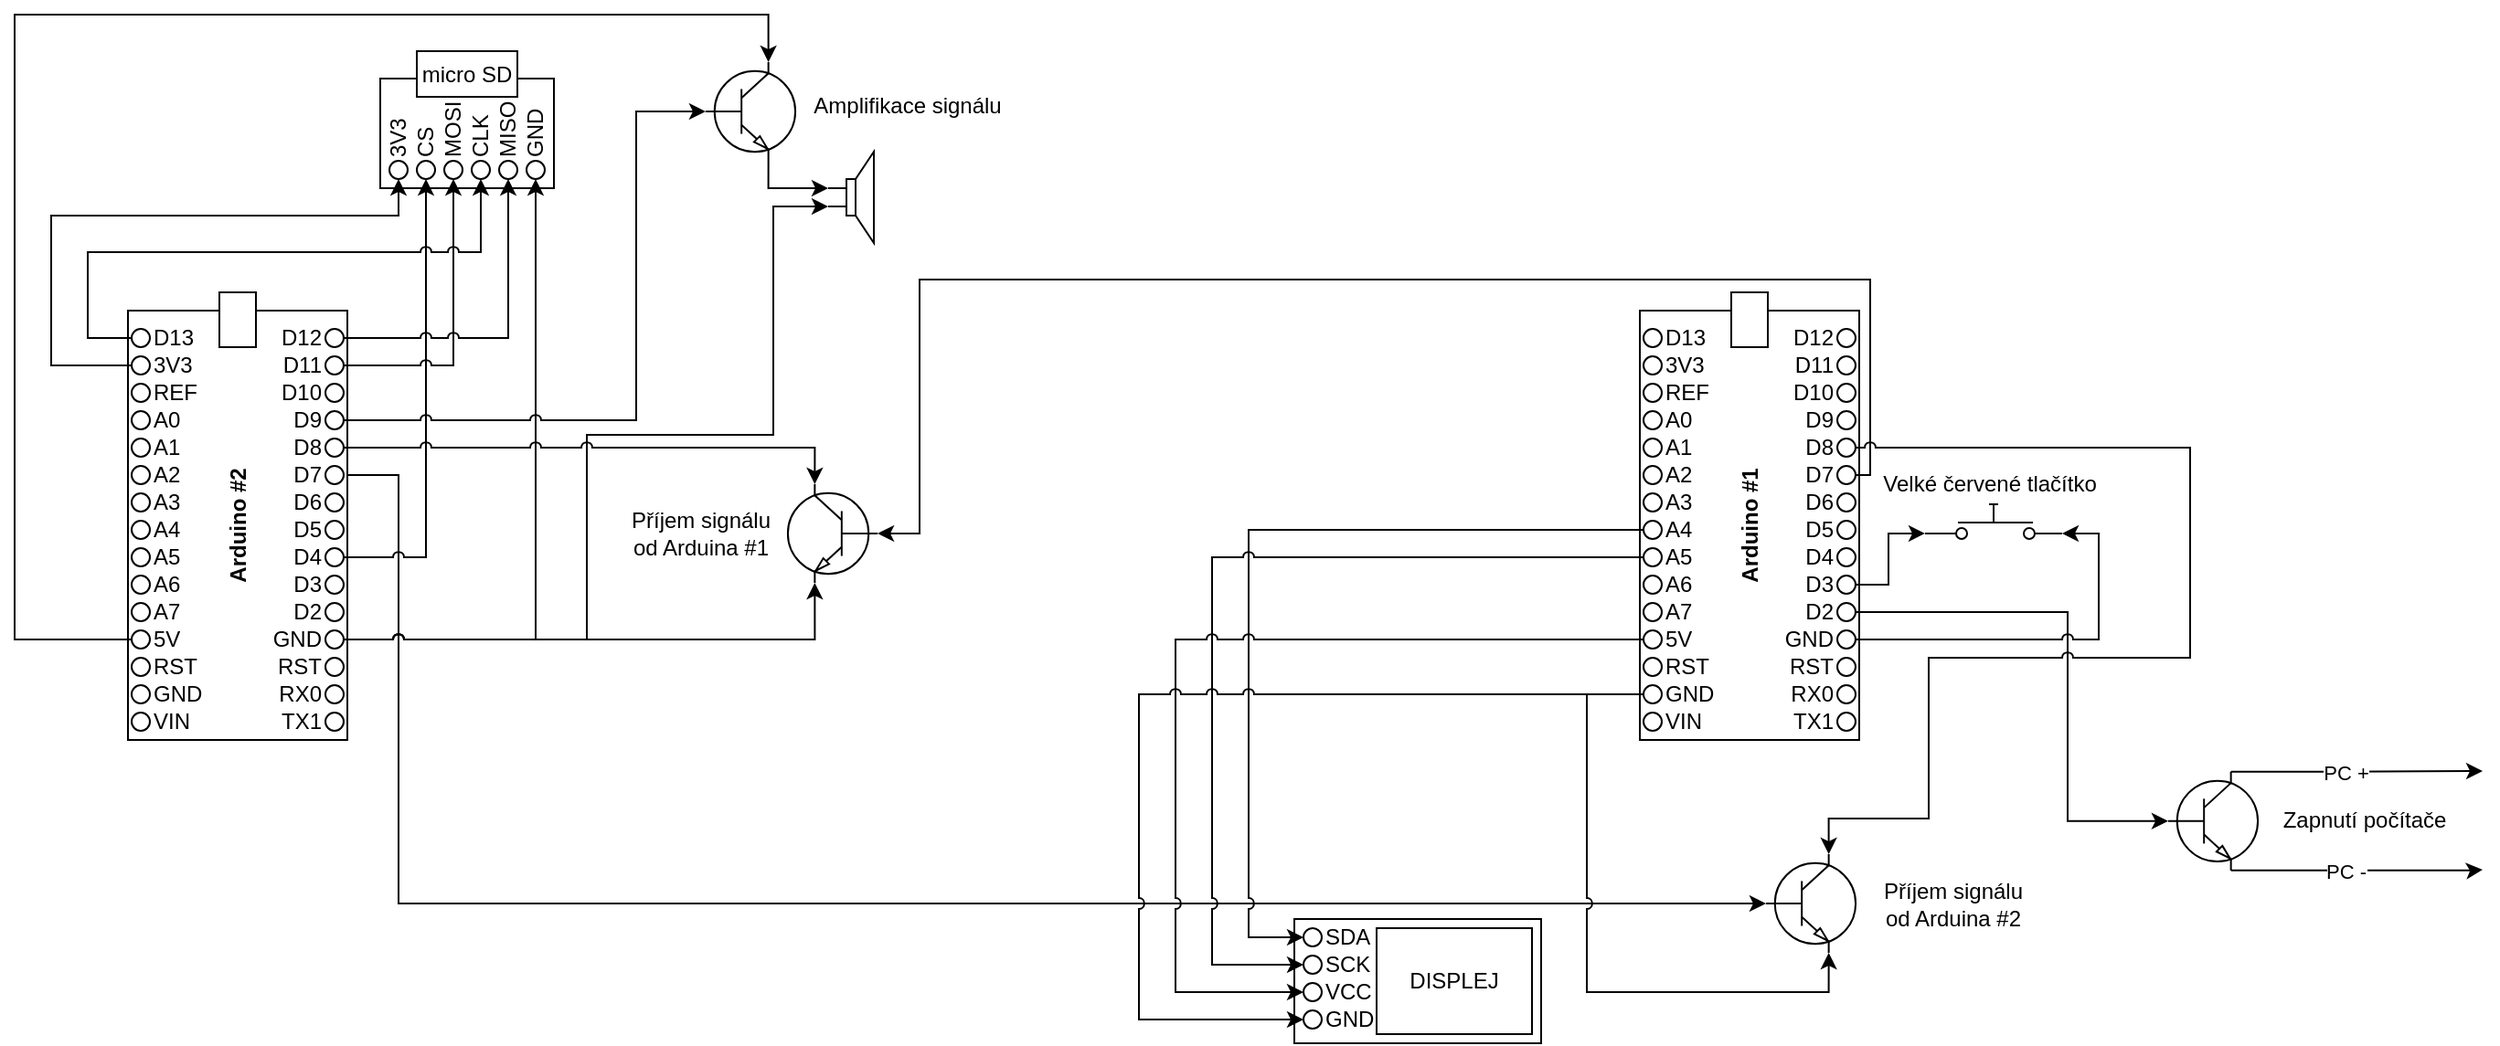 <mxfile version="12.9.13" type="device"><diagram id="M5G73E9ye9uHTvLWU09_" name="Page-1"><mxGraphModel dx="1301" dy="271" grid="1" gridSize="5" guides="1" tooltips="1" connect="1" arrows="1" fold="1" page="1" pageScale="1" pageWidth="827" pageHeight="1169" math="0" shadow="0"><root><mxCell id="0"/><mxCell id="1" parent="0"/><mxCell id="-SGERGfwGvuziSjDcO0I-179" style="edgeStyle=orthogonalEdgeStyle;rounded=0;jumpStyle=arc;orthogonalLoop=1;jettySize=auto;html=1;entryX=0;entryY=0.5;entryDx=0;entryDy=0;entryPerimeter=0;" edge="1" parent="1" source="-SGERGfwGvuziSjDcO0I-124" target="-SGERGfwGvuziSjDcO0I-156"><mxGeometry relative="1" as="geometry"><Array as="points"><mxPoint x="-325" y="562"/><mxPoint x="-325" y="797"/></Array></mxGeometry></mxCell><mxCell id="-SGERGfwGvuziSjDcO0I-184" style="edgeStyle=orthogonalEdgeStyle;rounded=0;jumpStyle=arc;orthogonalLoop=1;jettySize=auto;html=1;entryX=0;entryY=0.6;entryDx=0;entryDy=0;entryPerimeter=0;" edge="1" parent="1" source="-SGERGfwGvuziSjDcO0I-131" target="-SGERGfwGvuziSjDcO0I-180"><mxGeometry relative="1" as="geometry"><Array as="points"><mxPoint x="-222" y="652"/><mxPoint x="-222" y="540"/><mxPoint x="-120" y="540"/><mxPoint x="-120" y="415"/></Array></mxGeometry></mxCell><mxCell id="-SGERGfwGvuziSjDcO0I-1" value="" style="rounded=0;whiteSpace=wrap;html=1;" vertex="1" parent="1"><mxGeometry x="354" y="472" width="120" height="235" as="geometry"/></mxCell><mxCell id="-SGERGfwGvuziSjDcO0I-6" value="D12" style="ellipse;whiteSpace=wrap;html=1;spacingRight=10;spacingLeft=0;align=right;" vertex="1" parent="1"><mxGeometry x="462" y="482" width="10" height="10" as="geometry"/></mxCell><mxCell id="-SGERGfwGvuziSjDcO0I-8" value="" style="rounded=0;whiteSpace=wrap;html=1;" vertex="1" parent="1"><mxGeometry x="404" y="462" width="20" height="30" as="geometry"/></mxCell><mxCell id="-SGERGfwGvuziSjDcO0I-14" value="D11" style="ellipse;whiteSpace=wrap;html=1;spacingRight=10;spacingLeft=0;align=right;" vertex="1" parent="1"><mxGeometry x="462" y="497" width="10" height="10" as="geometry"/></mxCell><mxCell id="-SGERGfwGvuziSjDcO0I-17" value="D10" style="ellipse;whiteSpace=wrap;html=1;spacingRight=10;spacingLeft=0;align=right;" vertex="1" parent="1"><mxGeometry x="462" y="512" width="10" height="10" as="geometry"/></mxCell><mxCell id="-SGERGfwGvuziSjDcO0I-19" value="D9" style="ellipse;whiteSpace=wrap;html=1;spacingRight=10;spacingLeft=0;align=right;" vertex="1" parent="1"><mxGeometry x="462" y="527" width="10" height="10" as="geometry"/></mxCell><mxCell id="-SGERGfwGvuziSjDcO0I-22" value="D8" style="ellipse;whiteSpace=wrap;html=1;spacingRight=10;spacingLeft=0;align=right;" vertex="1" parent="1"><mxGeometry x="462" y="542" width="10" height="10" as="geometry"/></mxCell><mxCell id="-SGERGfwGvuziSjDcO0I-23" value="D7" style="ellipse;whiteSpace=wrap;html=1;spacingRight=10;spacingLeft=0;align=right;" vertex="1" parent="1"><mxGeometry x="462" y="557" width="10" height="10" as="geometry"/></mxCell><mxCell id="-SGERGfwGvuziSjDcO0I-24" value="&lt;span style=&quot;font-family: &amp;#34;helvetica&amp;#34; ; font-size: 12px ; font-style: normal ; letter-spacing: normal ; text-indent: 0px ; text-transform: none ; word-spacing: 0px ; float: none ; display: inline&quot;&gt;Arduino #1&lt;br&gt;&lt;/span&gt;" style="text;whiteSpace=wrap;html=1;rotation=-90;align=center;verticalAlign=middle;fontStyle=1" vertex="1" parent="1"><mxGeometry x="369" y="577" width="90" height="25" as="geometry"/></mxCell><mxCell id="-SGERGfwGvuziSjDcO0I-25" value="D6" style="ellipse;whiteSpace=wrap;html=1;spacingRight=10;spacingLeft=0;align=right;" vertex="1" parent="1"><mxGeometry x="462" y="572" width="10" height="10" as="geometry"/></mxCell><mxCell id="-SGERGfwGvuziSjDcO0I-26" value="D5" style="ellipse;whiteSpace=wrap;html=1;spacingRight=10;spacingLeft=0;align=right;" vertex="1" parent="1"><mxGeometry x="462" y="587" width="10" height="10" as="geometry"/></mxCell><mxCell id="-SGERGfwGvuziSjDcO0I-27" value="D4" style="ellipse;whiteSpace=wrap;html=1;spacingRight=10;spacingLeft=0;align=right;" vertex="1" parent="1"><mxGeometry x="462" y="602" width="10" height="10" as="geometry"/></mxCell><mxCell id="-SGERGfwGvuziSjDcO0I-85" style="edgeStyle=orthogonalEdgeStyle;rounded=0;orthogonalLoop=1;jettySize=auto;html=1;entryX=0;entryY=0.84;entryDx=0;entryDy=0;entryPerimeter=0;" edge="1" parent="1" source="-SGERGfwGvuziSjDcO0I-29" target="-SGERGfwGvuziSjDcO0I-86"><mxGeometry relative="1" as="geometry"><mxPoint x="510" y="595" as="targetPoint"/><Array as="points"><mxPoint x="490" y="622"/><mxPoint x="490" y="594"/></Array></mxGeometry></mxCell><mxCell id="-SGERGfwGvuziSjDcO0I-29" value="D3" style="ellipse;whiteSpace=wrap;html=1;spacingRight=10;spacingLeft=0;align=right;" vertex="1" parent="1"><mxGeometry x="462" y="617" width="10" height="10" as="geometry"/></mxCell><mxCell id="-SGERGfwGvuziSjDcO0I-84" style="edgeStyle=orthogonalEdgeStyle;rounded=0;orthogonalLoop=1;jettySize=auto;html=1;entryX=0;entryY=0.5;entryDx=0;entryDy=0;entryPerimeter=0;labelBorderColor=#000000;jumpStyle=arc;" edge="1" parent="1" source="-SGERGfwGvuziSjDcO0I-30" target="-SGERGfwGvuziSjDcO0I-77"><mxGeometry relative="1" as="geometry"><Array as="points"><mxPoint x="588" y="637"/><mxPoint x="588" y="752"/></Array></mxGeometry></mxCell><mxCell id="-SGERGfwGvuziSjDcO0I-30" value="D2" style="ellipse;whiteSpace=wrap;html=1;spacingRight=10;spacingLeft=0;align=right;" vertex="1" parent="1"><mxGeometry x="462" y="632" width="10" height="10" as="geometry"/></mxCell><mxCell id="-SGERGfwGvuziSjDcO0I-87" style="edgeStyle=orthogonalEdgeStyle;rounded=0;orthogonalLoop=1;jettySize=auto;html=1;entryX=1;entryY=0.84;entryDx=0;entryDy=0;entryPerimeter=0;jumpStyle=arc;" edge="1" parent="1" source="-SGERGfwGvuziSjDcO0I-31" target="-SGERGfwGvuziSjDcO0I-86"><mxGeometry relative="1" as="geometry"/></mxCell><mxCell id="-SGERGfwGvuziSjDcO0I-31" value="GND" style="ellipse;whiteSpace=wrap;html=1;spacingRight=10;spacingLeft=0;align=right;" vertex="1" parent="1"><mxGeometry x="462" y="647" width="10" height="10" as="geometry"/></mxCell><mxCell id="-SGERGfwGvuziSjDcO0I-32" value="RST" style="ellipse;whiteSpace=wrap;html=1;spacingRight=10;spacingLeft=0;align=right;" vertex="1" parent="1"><mxGeometry x="462" y="662" width="10" height="10" as="geometry"/></mxCell><mxCell id="-SGERGfwGvuziSjDcO0I-33" value="RX0" style="ellipse;whiteSpace=wrap;html=1;spacingRight=10;spacingLeft=0;align=right;" vertex="1" parent="1"><mxGeometry x="462" y="677" width="10" height="10" as="geometry"/></mxCell><mxCell id="-SGERGfwGvuziSjDcO0I-34" value="TX1" style="ellipse;whiteSpace=wrap;html=1;spacingRight=10;spacingLeft=0;align=right;" vertex="1" parent="1"><mxGeometry x="462" y="692" width="10" height="10" as="geometry"/></mxCell><mxCell id="-SGERGfwGvuziSjDcO0I-35" value="D13" style="ellipse;whiteSpace=wrap;html=1;spacingRight=0;spacingLeft=10;align=left;" vertex="1" parent="1"><mxGeometry x="356" y="482" width="10" height="10" as="geometry"/></mxCell><mxCell id="-SGERGfwGvuziSjDcO0I-37" value="3V3" style="ellipse;whiteSpace=wrap;html=1;spacingRight=0;spacingLeft=10;align=left;" vertex="1" parent="1"><mxGeometry x="356" y="497" width="10" height="10" as="geometry"/></mxCell><mxCell id="-SGERGfwGvuziSjDcO0I-38" value="REF" style="ellipse;whiteSpace=wrap;html=1;spacingRight=0;spacingLeft=10;align=left;" vertex="1" parent="1"><mxGeometry x="356" y="512" width="10" height="10" as="geometry"/></mxCell><mxCell id="-SGERGfwGvuziSjDcO0I-39" value="A0" style="ellipse;whiteSpace=wrap;html=1;spacingRight=0;spacingLeft=10;align=left;" vertex="1" parent="1"><mxGeometry x="356" y="527" width="10" height="10" as="geometry"/></mxCell><mxCell id="-SGERGfwGvuziSjDcO0I-40" value="A1" style="ellipse;whiteSpace=wrap;html=1;spacingRight=0;spacingLeft=10;align=left;" vertex="1" parent="1"><mxGeometry x="356" y="542" width="10" height="10" as="geometry"/></mxCell><mxCell id="-SGERGfwGvuziSjDcO0I-41" value="A2" style="ellipse;whiteSpace=wrap;html=1;spacingRight=0;spacingLeft=10;align=left;" vertex="1" parent="1"><mxGeometry x="356" y="557" width="10" height="10" as="geometry"/></mxCell><mxCell id="-SGERGfwGvuziSjDcO0I-42" value="A3" style="ellipse;whiteSpace=wrap;html=1;spacingRight=0;spacingLeft=10;align=left;" vertex="1" parent="1"><mxGeometry x="356" y="572" width="10" height="10" as="geometry"/></mxCell><mxCell id="-SGERGfwGvuziSjDcO0I-43" value="A4" style="ellipse;whiteSpace=wrap;html=1;spacingRight=0;spacingLeft=10;align=left;" vertex="1" parent="1"><mxGeometry x="356" y="587" width="10" height="10" as="geometry"/></mxCell><mxCell id="-SGERGfwGvuziSjDcO0I-44" value="A5" style="ellipse;whiteSpace=wrap;html=1;spacingRight=0;spacingLeft=10;align=left;" vertex="1" parent="1"><mxGeometry x="356" y="602" width="10" height="10" as="geometry"/></mxCell><mxCell id="-SGERGfwGvuziSjDcO0I-45" value="A6" style="ellipse;whiteSpace=wrap;html=1;spacingRight=0;spacingLeft=10;align=left;" vertex="1" parent="1"><mxGeometry x="356" y="617" width="10" height="10" as="geometry"/></mxCell><mxCell id="-SGERGfwGvuziSjDcO0I-46" value="A7" style="ellipse;whiteSpace=wrap;html=1;spacingRight=0;spacingLeft=10;align=left;" vertex="1" parent="1"><mxGeometry x="356" y="632" width="10" height="10" as="geometry"/></mxCell><mxCell id="-SGERGfwGvuziSjDcO0I-47" value="5V" style="ellipse;whiteSpace=wrap;html=1;spacingRight=0;spacingLeft=10;align=left;" vertex="1" parent="1"><mxGeometry x="356" y="647" width="10" height="10" as="geometry"/></mxCell><mxCell id="-SGERGfwGvuziSjDcO0I-48" value="RST" style="ellipse;whiteSpace=wrap;html=1;spacingRight=0;spacingLeft=10;align=left;" vertex="1" parent="1"><mxGeometry x="356" y="662" width="10" height="10" as="geometry"/></mxCell><mxCell id="-SGERGfwGvuziSjDcO0I-159" style="edgeStyle=orthogonalEdgeStyle;rounded=0;jumpStyle=arc;orthogonalLoop=1;jettySize=auto;html=1;entryX=0.7;entryY=1;entryDx=0;entryDy=0;entryPerimeter=0;" edge="1" parent="1" source="-SGERGfwGvuziSjDcO0I-49" target="-SGERGfwGvuziSjDcO0I-156"><mxGeometry relative="1" as="geometry"><Array as="points"><mxPoint x="325" y="682"/><mxPoint x="325" y="845"/><mxPoint x="457" y="845"/></Array></mxGeometry></mxCell><mxCell id="-SGERGfwGvuziSjDcO0I-49" value="GND" style="ellipse;whiteSpace=wrap;html=1;spacingRight=0;spacingLeft=10;align=left;" vertex="1" parent="1"><mxGeometry x="356" y="677" width="10" height="10" as="geometry"/></mxCell><mxCell id="-SGERGfwGvuziSjDcO0I-50" value="VIN" style="ellipse;whiteSpace=wrap;html=1;spacingRight=0;spacingLeft=10;align=left;" vertex="1" parent="1"><mxGeometry x="356" y="692" width="10" height="10" as="geometry"/></mxCell><mxCell id="-SGERGfwGvuziSjDcO0I-52" value="" style="rounded=0;whiteSpace=wrap;html=1;align=left;" vertex="1" parent="1"><mxGeometry x="165" y="805" width="135" height="68" as="geometry"/></mxCell><mxCell id="-SGERGfwGvuziSjDcO0I-53" value="DISPLEJ" style="rounded=0;whiteSpace=wrap;html=1;align=center;" vertex="1" parent="1"><mxGeometry x="210" y="810" width="85" height="58" as="geometry"/></mxCell><mxCell id="-SGERGfwGvuziSjDcO0I-54" value="SDA" style="ellipse;whiteSpace=wrap;html=1;spacingRight=0;spacingLeft=10;align=left;" vertex="1" parent="1"><mxGeometry x="170" y="810" width="10" height="10" as="geometry"/></mxCell><mxCell id="-SGERGfwGvuziSjDcO0I-56" value="SCK" style="ellipse;whiteSpace=wrap;html=1;spacingRight=0;spacingLeft=10;align=left;" vertex="1" parent="1"><mxGeometry x="170" y="825" width="10" height="10" as="geometry"/></mxCell><mxCell id="-SGERGfwGvuziSjDcO0I-57" value="VCC" style="ellipse;whiteSpace=wrap;html=1;spacingRight=0;spacingLeft=10;align=left;" vertex="1" parent="1"><mxGeometry x="170" y="840" width="10" height="10" as="geometry"/></mxCell><mxCell id="-SGERGfwGvuziSjDcO0I-58" value="GND" style="ellipse;whiteSpace=wrap;html=1;spacingRight=0;spacingLeft=10;align=left;" vertex="1" parent="1"><mxGeometry x="170" y="855" width="10" height="10" as="geometry"/></mxCell><mxCell id="-SGERGfwGvuziSjDcO0I-63" style="edgeStyle=orthogonalEdgeStyle;rounded=0;orthogonalLoop=1;jettySize=auto;html=1;entryX=0;entryY=0.5;entryDx=0;entryDy=0;jumpStyle=arc;" edge="1" parent="1" source="-SGERGfwGvuziSjDcO0I-43" target="-SGERGfwGvuziSjDcO0I-54"><mxGeometry relative="1" as="geometry"><Array as="points"><mxPoint x="140" y="592"/><mxPoint x="140" y="815"/></Array></mxGeometry></mxCell><mxCell id="-SGERGfwGvuziSjDcO0I-64" style="edgeStyle=orthogonalEdgeStyle;rounded=0;orthogonalLoop=1;jettySize=auto;html=1;entryX=0;entryY=0.5;entryDx=0;entryDy=0;jumpStyle=arc;" edge="1" parent="1" source="-SGERGfwGvuziSjDcO0I-44" target="-SGERGfwGvuziSjDcO0I-56"><mxGeometry relative="1" as="geometry"><Array as="points"><mxPoint x="120" y="607"/><mxPoint x="120" y="830"/></Array></mxGeometry></mxCell><mxCell id="-SGERGfwGvuziSjDcO0I-65" style="edgeStyle=orthogonalEdgeStyle;rounded=0;orthogonalLoop=1;jettySize=auto;html=1;entryX=0;entryY=0.5;entryDx=0;entryDy=0;jumpStyle=arc;" edge="1" parent="1" source="-SGERGfwGvuziSjDcO0I-47" target="-SGERGfwGvuziSjDcO0I-57"><mxGeometry relative="1" as="geometry"><Array as="points"><mxPoint x="100" y="652"/><mxPoint x="100" y="845"/></Array></mxGeometry></mxCell><mxCell id="-SGERGfwGvuziSjDcO0I-66" style="edgeStyle=orthogonalEdgeStyle;rounded=0;orthogonalLoop=1;jettySize=auto;html=1;exitX=0;exitY=0.5;exitDx=0;exitDy=0;entryX=0;entryY=0.5;entryDx=0;entryDy=0;jumpStyle=arc;" edge="1" parent="1" source="-SGERGfwGvuziSjDcO0I-49" target="-SGERGfwGvuziSjDcO0I-58"><mxGeometry relative="1" as="geometry"><Array as="points"><mxPoint x="80" y="682"/><mxPoint x="80" y="860"/></Array></mxGeometry></mxCell><mxCell id="-SGERGfwGvuziSjDcO0I-79" style="edgeStyle=orthogonalEdgeStyle;rounded=0;orthogonalLoop=1;jettySize=auto;html=1;exitX=0.7;exitY=0;exitDx=0;exitDy=0;exitPerimeter=0;" edge="1" parent="1" source="-SGERGfwGvuziSjDcO0I-77"><mxGeometry relative="1" as="geometry"><mxPoint x="815" y="724" as="targetPoint"/><Array as="points"><mxPoint x="735" y="724.43"/><mxPoint x="735" y="724.43"/></Array></mxGeometry></mxCell><mxCell id="-SGERGfwGvuziSjDcO0I-81" value="PC +" style="edgeLabel;html=1;align=center;verticalAlign=middle;resizable=0;points=[];" vertex="1" connectable="0" parent="-SGERGfwGvuziSjDcO0I-79"><mxGeometry x="-0.095" y="1" relative="1" as="geometry"><mxPoint x="0.18" y="1" as="offset"/></mxGeometry></mxCell><mxCell id="-SGERGfwGvuziSjDcO0I-77" value="" style="verticalLabelPosition=bottom;shadow=0;dashed=0;align=center;html=1;verticalAlign=top;shape=mxgraph.electrical.transistors.npn_transistor_1;" vertex="1" parent="1"><mxGeometry x="620" y="724.43" width="95" height="54" as="geometry"/></mxCell><mxCell id="-SGERGfwGvuziSjDcO0I-80" style="edgeStyle=orthogonalEdgeStyle;rounded=0;orthogonalLoop=1;jettySize=auto;html=1;exitX=0.7;exitY=1;exitDx=0;exitDy=0;exitPerimeter=0;" edge="1" parent="1" source="-SGERGfwGvuziSjDcO0I-77"><mxGeometry relative="1" as="geometry"><mxPoint x="815" y="778" as="targetPoint"/><mxPoint x="679.998" y="778.43" as="sourcePoint"/><Array as="points"><mxPoint x="810" y="778"/></Array></mxGeometry></mxCell><mxCell id="-SGERGfwGvuziSjDcO0I-82" value="PC -" style="edgeLabel;html=1;align=center;verticalAlign=middle;resizable=0;points=[];" vertex="1" connectable="0" parent="-SGERGfwGvuziSjDcO0I-80"><mxGeometry x="0.16" y="-1" relative="1" as="geometry"><mxPoint x="-17.32" y="-0.98" as="offset"/></mxGeometry></mxCell><mxCell id="-SGERGfwGvuziSjDcO0I-86" value="" style="pointerEvents=1;verticalLabelPosition=bottom;shadow=0;dashed=0;align=center;html=1;verticalAlign=top;shape=mxgraph.electrical.electro-mechanical.push_switch_no;" vertex="1" parent="1"><mxGeometry x="510" y="578" width="75" height="19" as="geometry"/></mxCell><mxCell id="-SGERGfwGvuziSjDcO0I-88" value="Velké červené tlačítko" style="text;html=1;align=center;verticalAlign=middle;resizable=0;points=[];autosize=1;" vertex="1" parent="1"><mxGeometry x="480" y="557" width="130" height="20" as="geometry"/></mxCell><mxCell id="-SGERGfwGvuziSjDcO0I-117" value="" style="rounded=0;whiteSpace=wrap;html=1;" vertex="1" parent="1"><mxGeometry x="-473" y="472" width="120" height="235" as="geometry"/></mxCell><mxCell id="-SGERGfwGvuziSjDcO0I-118" value="D12" style="ellipse;whiteSpace=wrap;html=1;spacingRight=10;spacingLeft=0;align=right;" vertex="1" parent="1"><mxGeometry x="-365" y="482" width="10" height="10" as="geometry"/></mxCell><mxCell id="-SGERGfwGvuziSjDcO0I-119" value="" style="rounded=0;whiteSpace=wrap;html=1;" vertex="1" parent="1"><mxGeometry x="-423" y="462" width="20" height="30" as="geometry"/></mxCell><mxCell id="-SGERGfwGvuziSjDcO0I-120" value="D11" style="ellipse;whiteSpace=wrap;html=1;spacingRight=10;spacingLeft=0;align=right;" vertex="1" parent="1"><mxGeometry x="-365" y="497" width="10" height="10" as="geometry"/></mxCell><mxCell id="-SGERGfwGvuziSjDcO0I-121" value="D10" style="ellipse;whiteSpace=wrap;html=1;spacingRight=10;spacingLeft=0;align=right;" vertex="1" parent="1"><mxGeometry x="-365" y="512" width="10" height="10" as="geometry"/></mxCell><mxCell id="-SGERGfwGvuziSjDcO0I-122" value="D9" style="ellipse;whiteSpace=wrap;html=1;spacingRight=10;spacingLeft=0;align=right;" vertex="1" parent="1"><mxGeometry x="-365" y="527" width="10" height="10" as="geometry"/></mxCell><mxCell id="-SGERGfwGvuziSjDcO0I-123" value="D8" style="ellipse;whiteSpace=wrap;html=1;spacingRight=10;spacingLeft=0;align=right;" vertex="1" parent="1"><mxGeometry x="-365" y="542" width="10" height="10" as="geometry"/></mxCell><mxCell id="-SGERGfwGvuziSjDcO0I-124" value="D7" style="ellipse;whiteSpace=wrap;html=1;spacingRight=10;spacingLeft=0;align=right;" vertex="1" parent="1"><mxGeometry x="-365" y="557" width="10" height="10" as="geometry"/></mxCell><mxCell id="-SGERGfwGvuziSjDcO0I-125" value="&lt;span style=&quot;font-family: &amp;#34;helvetica&amp;#34; ; font-size: 12px ; font-style: normal ; letter-spacing: normal ; text-indent: 0px ; text-transform: none ; word-spacing: 0px ; float: none ; display: inline&quot;&gt;Arduino #2&lt;br&gt;&lt;/span&gt;" style="text;whiteSpace=wrap;html=1;rotation=-90;align=center;verticalAlign=middle;fontStyle=1" vertex="1" parent="1"><mxGeometry x="-458" y="577" width="90" height="25" as="geometry"/></mxCell><mxCell id="-SGERGfwGvuziSjDcO0I-126" value="D6" style="ellipse;whiteSpace=wrap;html=1;spacingRight=10;spacingLeft=0;align=right;" vertex="1" parent="1"><mxGeometry x="-365" y="572" width="10" height="10" as="geometry"/></mxCell><mxCell id="-SGERGfwGvuziSjDcO0I-127" value="D5" style="ellipse;whiteSpace=wrap;html=1;spacingRight=10;spacingLeft=0;align=right;" vertex="1" parent="1"><mxGeometry x="-365" y="587" width="10" height="10" as="geometry"/></mxCell><mxCell id="-SGERGfwGvuziSjDcO0I-128" value="D4" style="ellipse;whiteSpace=wrap;html=1;spacingRight=10;spacingLeft=0;align=right;" vertex="1" parent="1"><mxGeometry x="-365" y="602" width="10" height="10" as="geometry"/></mxCell><mxCell id="-SGERGfwGvuziSjDcO0I-129" value="D3" style="ellipse;whiteSpace=wrap;html=1;spacingRight=10;spacingLeft=0;align=right;" vertex="1" parent="1"><mxGeometry x="-365" y="617" width="10" height="10" as="geometry"/></mxCell><mxCell id="-SGERGfwGvuziSjDcO0I-130" value="D2" style="ellipse;whiteSpace=wrap;html=1;spacingRight=10;spacingLeft=0;align=right;" vertex="1" parent="1"><mxGeometry x="-365" y="632" width="10" height="10" as="geometry"/></mxCell><mxCell id="-SGERGfwGvuziSjDcO0I-131" value="GND" style="ellipse;whiteSpace=wrap;html=1;spacingRight=10;spacingLeft=0;align=right;" vertex="1" parent="1"><mxGeometry x="-365" y="647" width="10" height="10" as="geometry"/></mxCell><mxCell id="-SGERGfwGvuziSjDcO0I-132" value="RST" style="ellipse;whiteSpace=wrap;html=1;spacingRight=10;spacingLeft=0;align=right;" vertex="1" parent="1"><mxGeometry x="-365" y="662" width="10" height="10" as="geometry"/></mxCell><mxCell id="-SGERGfwGvuziSjDcO0I-133" value="RX0" style="ellipse;whiteSpace=wrap;html=1;spacingRight=10;spacingLeft=0;align=right;" vertex="1" parent="1"><mxGeometry x="-365" y="677" width="10" height="10" as="geometry"/></mxCell><mxCell id="-SGERGfwGvuziSjDcO0I-134" value="TX1" style="ellipse;whiteSpace=wrap;html=1;spacingRight=10;spacingLeft=0;align=right;" vertex="1" parent="1"><mxGeometry x="-365" y="692" width="10" height="10" as="geometry"/></mxCell><mxCell id="-SGERGfwGvuziSjDcO0I-135" value="D13" style="ellipse;whiteSpace=wrap;html=1;spacingRight=0;spacingLeft=10;align=left;" vertex="1" parent="1"><mxGeometry x="-471" y="482" width="10" height="10" as="geometry"/></mxCell><mxCell id="-SGERGfwGvuziSjDcO0I-136" value="3V3" style="ellipse;whiteSpace=wrap;html=1;spacingRight=0;spacingLeft=10;align=left;" vertex="1" parent="1"><mxGeometry x="-471" y="497" width="10" height="10" as="geometry"/></mxCell><mxCell id="-SGERGfwGvuziSjDcO0I-137" value="REF" style="ellipse;whiteSpace=wrap;html=1;spacingRight=0;spacingLeft=10;align=left;" vertex="1" parent="1"><mxGeometry x="-471" y="512" width="10" height="10" as="geometry"/></mxCell><mxCell id="-SGERGfwGvuziSjDcO0I-138" value="A0" style="ellipse;whiteSpace=wrap;html=1;spacingRight=0;spacingLeft=10;align=left;" vertex="1" parent="1"><mxGeometry x="-471" y="527" width="10" height="10" as="geometry"/></mxCell><mxCell id="-SGERGfwGvuziSjDcO0I-139" value="A1" style="ellipse;whiteSpace=wrap;html=1;spacingRight=0;spacingLeft=10;align=left;" vertex="1" parent="1"><mxGeometry x="-471" y="542" width="10" height="10" as="geometry"/></mxCell><mxCell id="-SGERGfwGvuziSjDcO0I-140" value="A2" style="ellipse;whiteSpace=wrap;html=1;spacingRight=0;spacingLeft=10;align=left;" vertex="1" parent="1"><mxGeometry x="-471" y="557" width="10" height="10" as="geometry"/></mxCell><mxCell id="-SGERGfwGvuziSjDcO0I-141" value="A3" style="ellipse;whiteSpace=wrap;html=1;spacingRight=0;spacingLeft=10;align=left;" vertex="1" parent="1"><mxGeometry x="-471" y="572" width="10" height="10" as="geometry"/></mxCell><mxCell id="-SGERGfwGvuziSjDcO0I-142" value="A4" style="ellipse;whiteSpace=wrap;html=1;spacingRight=0;spacingLeft=10;align=left;" vertex="1" parent="1"><mxGeometry x="-471" y="587" width="10" height="10" as="geometry"/></mxCell><mxCell id="-SGERGfwGvuziSjDcO0I-143" value="A5" style="ellipse;whiteSpace=wrap;html=1;spacingRight=0;spacingLeft=10;align=left;" vertex="1" parent="1"><mxGeometry x="-471" y="602" width="10" height="10" as="geometry"/></mxCell><mxCell id="-SGERGfwGvuziSjDcO0I-144" value="A6" style="ellipse;whiteSpace=wrap;html=1;spacingRight=0;spacingLeft=10;align=left;" vertex="1" parent="1"><mxGeometry x="-471" y="617" width="10" height="10" as="geometry"/></mxCell><mxCell id="-SGERGfwGvuziSjDcO0I-145" value="A7" style="ellipse;whiteSpace=wrap;html=1;spacingRight=0;spacingLeft=10;align=left;" vertex="1" parent="1"><mxGeometry x="-471" y="632" width="10" height="10" as="geometry"/></mxCell><mxCell id="-SGERGfwGvuziSjDcO0I-178" style="edgeStyle=orthogonalEdgeStyle;rounded=0;jumpStyle=arc;orthogonalLoop=1;jettySize=auto;html=1;entryX=0.7;entryY=0;entryDx=0;entryDy=0;entryPerimeter=0;" edge="1" parent="1" source="-SGERGfwGvuziSjDcO0I-146" target="-SGERGfwGvuziSjDcO0I-176"><mxGeometry relative="1" as="geometry"><Array as="points"><mxPoint x="-535" y="652"/><mxPoint x="-535" y="310"/><mxPoint x="-123" y="310"/></Array></mxGeometry></mxCell><mxCell id="-SGERGfwGvuziSjDcO0I-146" value="5V" style="ellipse;whiteSpace=wrap;html=1;spacingRight=0;spacingLeft=10;align=left;" vertex="1" parent="1"><mxGeometry x="-471" y="647" width="10" height="10" as="geometry"/></mxCell><mxCell id="-SGERGfwGvuziSjDcO0I-147" value="RST" style="ellipse;whiteSpace=wrap;html=1;spacingRight=0;spacingLeft=10;align=left;" vertex="1" parent="1"><mxGeometry x="-471" y="662" width="10" height="10" as="geometry"/></mxCell><mxCell id="-SGERGfwGvuziSjDcO0I-148" value="GND" style="ellipse;whiteSpace=wrap;html=1;spacingRight=0;spacingLeft=10;align=left;" vertex="1" parent="1"><mxGeometry x="-471" y="677" width="10" height="10" as="geometry"/></mxCell><mxCell id="-SGERGfwGvuziSjDcO0I-149" value="VIN" style="ellipse;whiteSpace=wrap;html=1;spacingRight=0;spacingLeft=10;align=left;" vertex="1" parent="1"><mxGeometry x="-471" y="692" width="10" height="10" as="geometry"/></mxCell><mxCell id="-SGERGfwGvuziSjDcO0I-151" value="" style="verticalLabelPosition=bottom;shadow=0;dashed=0;align=center;html=1;verticalAlign=top;shape=mxgraph.electrical.transistors.npn_transistor_1;flipH=1;" vertex="1" parent="1"><mxGeometry x="-135" y="567" width="95" height="54" as="geometry"/></mxCell><mxCell id="-SGERGfwGvuziSjDcO0I-152" style="edgeStyle=orthogonalEdgeStyle;rounded=0;jumpStyle=arc;orthogonalLoop=1;jettySize=auto;html=1;" edge="1" parent="1" source="-SGERGfwGvuziSjDcO0I-23" target="-SGERGfwGvuziSjDcO0I-151"><mxGeometry relative="1" as="geometry"><Array as="points"><mxPoint x="480" y="562"/><mxPoint x="480" y="455"/><mxPoint x="-40" y="455"/><mxPoint x="-40" y="594"/></Array></mxGeometry></mxCell><mxCell id="-SGERGfwGvuziSjDcO0I-153" value="Příjem signálu&lt;br&gt;od Arduina #1" style="text;html=1;align=center;verticalAlign=middle;resizable=0;points=[];autosize=1;" vertex="1" parent="1"><mxGeometry x="-205" y="576.5" width="90" height="35" as="geometry"/></mxCell><mxCell id="-SGERGfwGvuziSjDcO0I-156" value="" style="verticalLabelPosition=bottom;shadow=0;dashed=0;align=center;html=1;verticalAlign=top;shape=mxgraph.electrical.transistors.npn_transistor_1;flipH=0;" vertex="1" parent="1"><mxGeometry x="400" y="769.5" width="95" height="54" as="geometry"/></mxCell><mxCell id="-SGERGfwGvuziSjDcO0I-157" style="edgeStyle=orthogonalEdgeStyle;rounded=0;jumpStyle=arc;orthogonalLoop=1;jettySize=auto;html=1;entryX=0.7;entryY=0;entryDx=0;entryDy=0;entryPerimeter=0;" edge="1" parent="1" source="-SGERGfwGvuziSjDcO0I-22" target="-SGERGfwGvuziSjDcO0I-156"><mxGeometry relative="1" as="geometry"><Array as="points"><mxPoint x="655" y="547"/><mxPoint x="655" y="662"/><mxPoint x="512" y="662"/><mxPoint x="512" y="750"/><mxPoint x="457" y="750"/></Array></mxGeometry></mxCell><mxCell id="-SGERGfwGvuziSjDcO0I-158" value="Příjem signálu&lt;br&gt;od Arduina #2" style="text;html=1;align=center;verticalAlign=middle;resizable=0;points=[];autosize=1;" vertex="1" parent="1"><mxGeometry x="480" y="779" width="90" height="35" as="geometry"/></mxCell><mxCell id="-SGERGfwGvuziSjDcO0I-160" value="Zapnutí počítače" style="text;html=1;align=center;verticalAlign=middle;resizable=0;points=[];autosize=1;" vertex="1" parent="1"><mxGeometry x="700" y="741.43" width="100" height="20" as="geometry"/></mxCell><mxCell id="-SGERGfwGvuziSjDcO0I-162" value="" style="rounded=0;whiteSpace=wrap;html=1;align=left;" vertex="1" parent="1"><mxGeometry x="-335" y="345.0" width="95" height="60" as="geometry"/></mxCell><mxCell id="-SGERGfwGvuziSjDcO0I-163" value="micro SD" style="rounded=0;whiteSpace=wrap;html=1;align=center;" vertex="1" parent="1"><mxGeometry x="-315" y="330.0" width="55" height="25" as="geometry"/></mxCell><mxCell id="-SGERGfwGvuziSjDcO0I-164" value="3V3&lt;br&gt;" style="ellipse;whiteSpace=wrap;html=1;spacingRight=0;spacingLeft=10;align=left;rotation=-90;" vertex="1" parent="1"><mxGeometry x="-330" y="390.0" width="10" height="10" as="geometry"/></mxCell><mxCell id="-SGERGfwGvuziSjDcO0I-165" value="CS" style="ellipse;whiteSpace=wrap;html=1;spacingRight=0;spacingLeft=10;align=left;rotation=-90;" vertex="1" parent="1"><mxGeometry x="-315" y="390.0" width="10" height="10" as="geometry"/></mxCell><mxCell id="-SGERGfwGvuziSjDcO0I-166" value="MOSI" style="ellipse;whiteSpace=wrap;html=1;spacingRight=0;spacingLeft=10;align=left;rotation=-90;" vertex="1" parent="1"><mxGeometry x="-300" y="390.0" width="10" height="10" as="geometry"/></mxCell><mxCell id="-SGERGfwGvuziSjDcO0I-167" value="CLK" style="ellipse;whiteSpace=wrap;html=1;spacingRight=0;spacingLeft=10;align=left;rotation=-90;" vertex="1" parent="1"><mxGeometry x="-285" y="390.0" width="10" height="10" as="geometry"/></mxCell><mxCell id="-SGERGfwGvuziSjDcO0I-168" value="MISO" style="ellipse;whiteSpace=wrap;html=1;spacingRight=0;spacingLeft=10;align=left;rotation=-90;" vertex="1" parent="1"><mxGeometry x="-270" y="390.0" width="10" height="10" as="geometry"/></mxCell><mxCell id="-SGERGfwGvuziSjDcO0I-169" value="GND" style="ellipse;whiteSpace=wrap;html=1;spacingRight=0;spacingLeft=10;align=left;rotation=-90;" vertex="1" parent="1"><mxGeometry x="-255" y="390.0" width="10" height="10" as="geometry"/></mxCell><mxCell id="-SGERGfwGvuziSjDcO0I-174" style="edgeStyle=orthogonalEdgeStyle;rounded=0;jumpStyle=arc;orthogonalLoop=1;jettySize=auto;html=1;entryX=0;entryY=0.5;entryDx=0;entryDy=0;" edge="1" parent="1" source="-SGERGfwGvuziSjDcO0I-128" target="-SGERGfwGvuziSjDcO0I-165"><mxGeometry relative="1" as="geometry"><Array as="points"><mxPoint x="-310" y="607"/></Array></mxGeometry></mxCell><mxCell id="-SGERGfwGvuziSjDcO0I-173" style="edgeStyle=orthogonalEdgeStyle;rounded=0;jumpStyle=arc;orthogonalLoop=1;jettySize=auto;html=1;entryX=0;entryY=0.5;entryDx=0;entryDy=0;" edge="1" parent="1" source="-SGERGfwGvuziSjDcO0I-120" target="-SGERGfwGvuziSjDcO0I-166"><mxGeometry relative="1" as="geometry"><Array as="points"><mxPoint x="-295" y="502"/></Array></mxGeometry></mxCell><mxCell id="-SGERGfwGvuziSjDcO0I-172" style="edgeStyle=orthogonalEdgeStyle;rounded=0;jumpStyle=arc;orthogonalLoop=1;jettySize=auto;html=1;entryX=0;entryY=0.5;entryDx=0;entryDy=0;" edge="1" parent="1" source="-SGERGfwGvuziSjDcO0I-135" target="-SGERGfwGvuziSjDcO0I-167"><mxGeometry relative="1" as="geometry"><Array as="points"><mxPoint x="-495" y="487"/><mxPoint x="-495" y="440"/><mxPoint x="-280" y="440"/></Array></mxGeometry></mxCell><mxCell id="-SGERGfwGvuziSjDcO0I-171" style="edgeStyle=orthogonalEdgeStyle;rounded=0;jumpStyle=arc;orthogonalLoop=1;jettySize=auto;html=1;entryX=0;entryY=0.5;entryDx=0;entryDy=0;" edge="1" parent="1" source="-SGERGfwGvuziSjDcO0I-118" target="-SGERGfwGvuziSjDcO0I-168"><mxGeometry relative="1" as="geometry"><Array as="points"><mxPoint x="-265" y="487"/></Array></mxGeometry></mxCell><mxCell id="-SGERGfwGvuziSjDcO0I-175" style="edgeStyle=orthogonalEdgeStyle;rounded=0;jumpStyle=arc;orthogonalLoop=1;jettySize=auto;html=1;entryX=0;entryY=0.5;entryDx=0;entryDy=0;" edge="1" parent="1" source="-SGERGfwGvuziSjDcO0I-136" target="-SGERGfwGvuziSjDcO0I-164"><mxGeometry relative="1" as="geometry"><Array as="points"><mxPoint x="-515" y="502"/><mxPoint x="-515" y="420"/><mxPoint x="-325" y="420"/></Array></mxGeometry></mxCell><mxCell id="-SGERGfwGvuziSjDcO0I-183" style="edgeStyle=orthogonalEdgeStyle;rounded=0;jumpStyle=arc;orthogonalLoop=1;jettySize=auto;html=1;exitX=0.7;exitY=1;exitDx=0;exitDy=0;exitPerimeter=0;entryX=0;entryY=0.4;entryDx=0;entryDy=0;entryPerimeter=0;" edge="1" parent="1" source="-SGERGfwGvuziSjDcO0I-176" target="-SGERGfwGvuziSjDcO0I-180"><mxGeometry relative="1" as="geometry"><Array as="points"><mxPoint x="-123" y="405"/></Array></mxGeometry></mxCell><mxCell id="-SGERGfwGvuziSjDcO0I-176" value="" style="verticalLabelPosition=bottom;shadow=0;dashed=0;align=center;html=1;verticalAlign=top;shape=mxgraph.electrical.transistors.npn_transistor_1;flipH=0;" vertex="1" parent="1"><mxGeometry x="-180" y="336" width="95" height="54" as="geometry"/></mxCell><mxCell id="-SGERGfwGvuziSjDcO0I-180" value="" style="pointerEvents=1;verticalLabelPosition=bottom;shadow=0;dashed=0;align=center;html=1;verticalAlign=top;shape=mxgraph.electrical.electro-mechanical.loudspeaker;" vertex="1" parent="1"><mxGeometry x="-90" y="385" width="25" height="50" as="geometry"/></mxCell><mxCell id="-SGERGfwGvuziSjDcO0I-170" style="edgeStyle=orthogonalEdgeStyle;rounded=0;jumpStyle=arc;orthogonalLoop=1;jettySize=auto;html=1;entryX=0;entryY=0.5;entryDx=0;entryDy=0;" edge="1" parent="1" source="-SGERGfwGvuziSjDcO0I-131" target="-SGERGfwGvuziSjDcO0I-169"><mxGeometry relative="1" as="geometry"><Array as="points"><mxPoint x="-250" y="652"/></Array></mxGeometry></mxCell><mxCell id="-SGERGfwGvuziSjDcO0I-154" style="edgeStyle=orthogonalEdgeStyle;rounded=0;jumpStyle=arc;orthogonalLoop=1;jettySize=auto;html=1;entryX=0.7;entryY=1;entryDx=0;entryDy=0;entryPerimeter=0;" edge="1" parent="1" source="-SGERGfwGvuziSjDcO0I-131" target="-SGERGfwGvuziSjDcO0I-151"><mxGeometry relative="1" as="geometry"/></mxCell><mxCell id="-SGERGfwGvuziSjDcO0I-150" style="edgeStyle=orthogonalEdgeStyle;rounded=0;jumpStyle=arc;orthogonalLoop=1;jettySize=auto;html=1;entryX=0.7;entryY=0;entryDx=0;entryDy=0;entryPerimeter=0;" edge="1" parent="1" source="-SGERGfwGvuziSjDcO0I-123" target="-SGERGfwGvuziSjDcO0I-151"><mxGeometry relative="1" as="geometry"><mxPoint x="-170" y="547" as="targetPoint"/><Array as="points"><mxPoint x="-97" y="547"/></Array></mxGeometry></mxCell><mxCell id="-SGERGfwGvuziSjDcO0I-177" style="edgeStyle=orthogonalEdgeStyle;rounded=0;jumpStyle=arc;orthogonalLoop=1;jettySize=auto;html=1;entryX=0;entryY=0.5;entryDx=0;entryDy=0;entryPerimeter=0;" edge="1" parent="1" source="-SGERGfwGvuziSjDcO0I-122" target="-SGERGfwGvuziSjDcO0I-176"><mxGeometry relative="1" as="geometry"><Array as="points"><mxPoint x="-195" y="532"/><mxPoint x="-195" y="363"/></Array></mxGeometry></mxCell><mxCell id="-SGERGfwGvuziSjDcO0I-185" value="Amplifikace signálu" style="text;html=1;align=center;verticalAlign=middle;resizable=0;points=[];autosize=1;" vertex="1" parent="1"><mxGeometry x="-105" y="350" width="115" height="20" as="geometry"/></mxCell></root></mxGraphModel></diagram></mxfile>